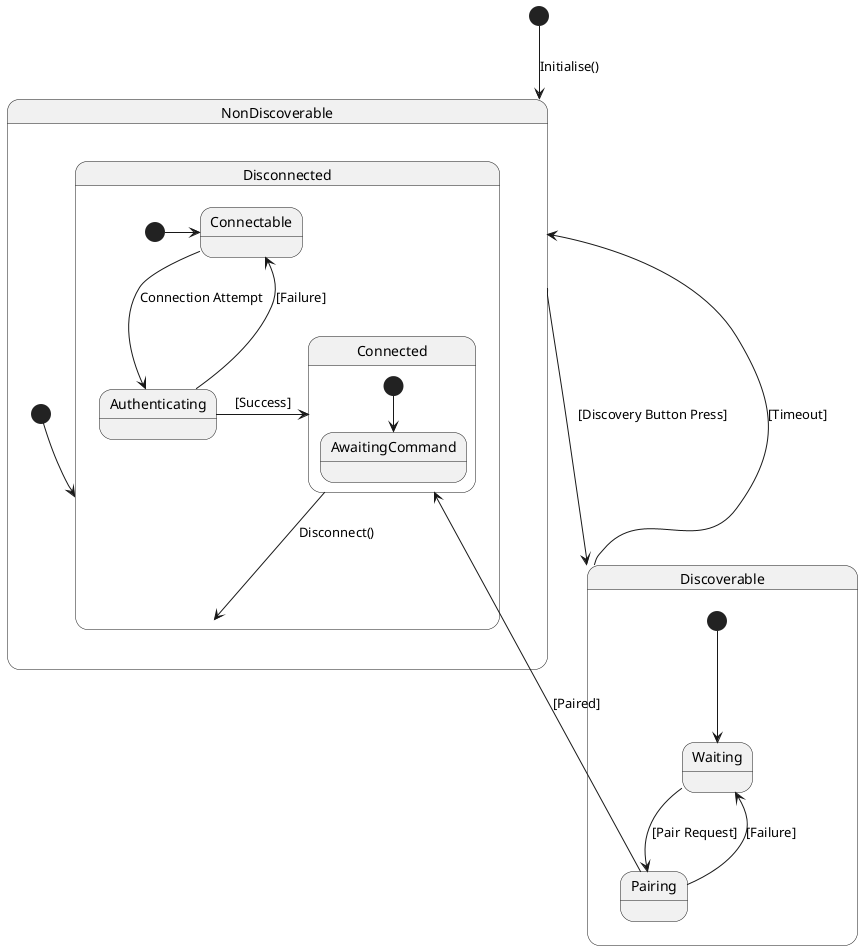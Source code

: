 @startuml BT Receiver


[*] --> NonDiscoverable : Initialise()

state NonDiscoverable {

    [*] --> Disconnected
    state Disconnected  {
        [*] -> Connectable

        Connectable --> Authenticating : Connection Attempt
        Authenticating -> Connectable : [Failure]
        Authenticating -> Connected : [Success]

    }

    state Connected {
        [*] --> AwaitingCommand

    }

    Connected --> Disconnected : Disconnect()
}

NonDiscoverable ----> Discoverable : [Discovery Button Press]

state Discoverable{
    [*] --> Waiting
    Waiting --> Pairing : [Pair Request]
    Pairing --> Connected : [Paired]
    Pairing --> Waiting : [Failure]
}

Discoverable -u--> NonDiscoverable : [Timeout]

@enduml